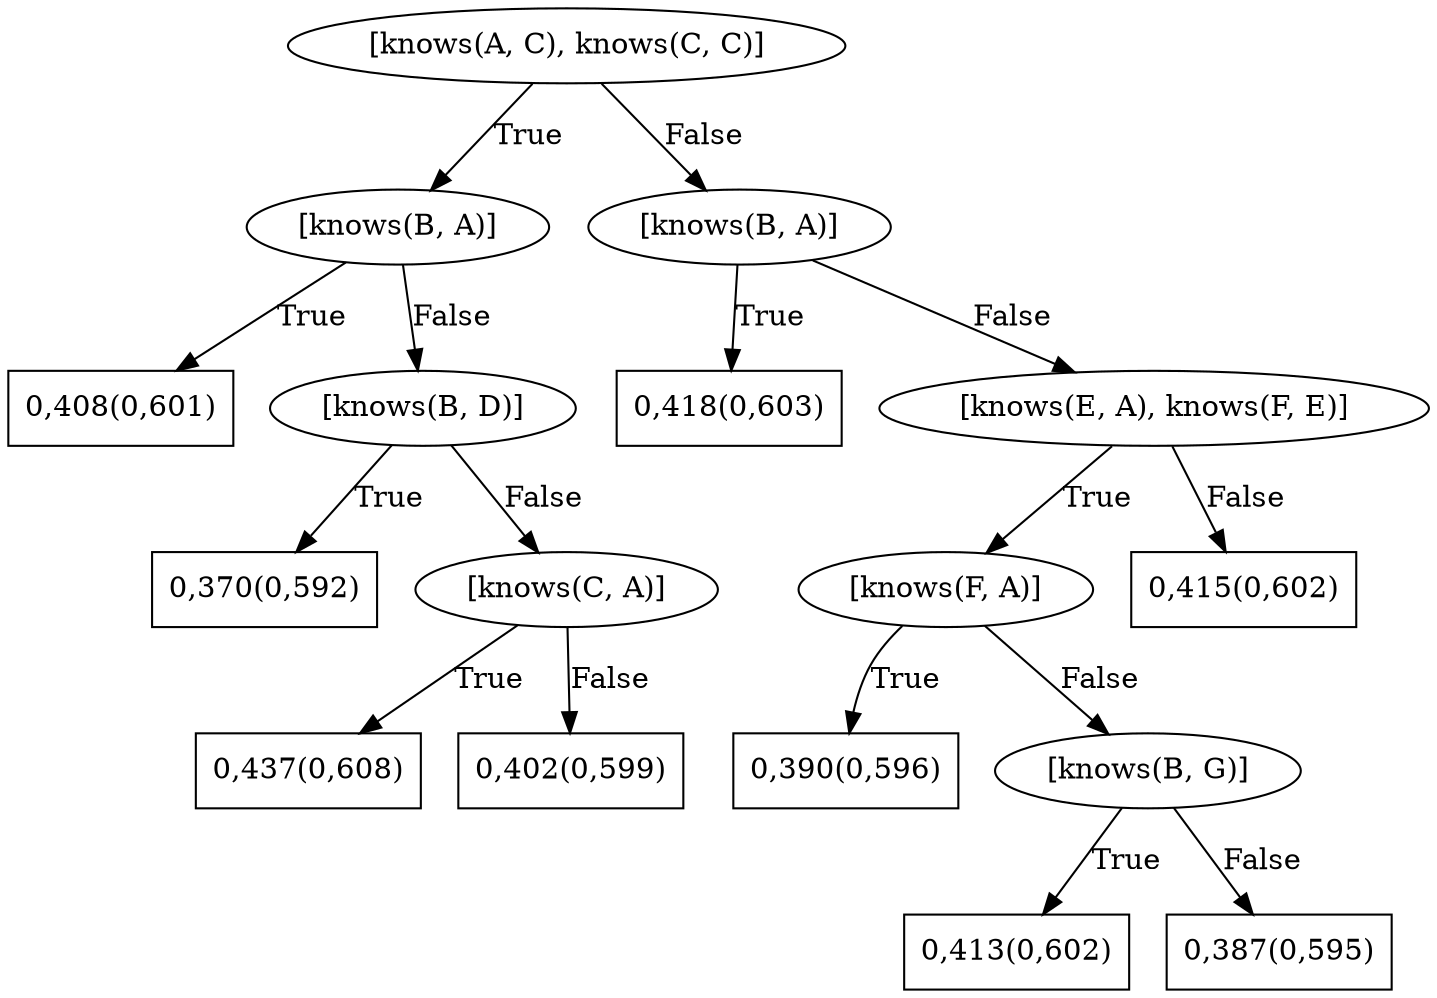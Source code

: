 digraph G{ 
1[label = "[knows(A, C), knows(C, C)]"];
1 -> 2[label="True"];
1 -> 3[label="False"];
2[label = "[knows(B, A)]"];
2 -> 4[label="True"];
2 -> 5[label="False"];
4[shape = box,label = "0,408(0,601)"];
5[label = "[knows(B, D)]"];
5 -> 6[label="True"];
5 -> 7[label="False"];
6[shape = box,label = "0,370(0,592)"];
7[label = "[knows(C, A)]"];
7 -> 8[label="True"];
7 -> 9[label="False"];
8[shape = box,label = "0,437(0,608)"];
9[shape = box,label = "0,402(0,599)"];
3[label = "[knows(B, A)]"];
3 -> 10[label="True"];
3 -> 11[label="False"];
10[shape = box,label = "0,418(0,603)"];
11[label = "[knows(E, A), knows(F, E)]"];
11 -> 12[label="True"];
11 -> 13[label="False"];
12[label = "[knows(F, A)]"];
12 -> 14[label="True"];
12 -> 15[label="False"];
14[shape = box,label = "0,390(0,596)"];
15[label = "[knows(B, G)]"];
15 -> 16[label="True"];
15 -> 17[label="False"];
16[shape = box,label = "0,413(0,602)"];
17[shape = box,label = "0,387(0,595)"];
13[shape = box,label = "0,415(0,602)"];
}
